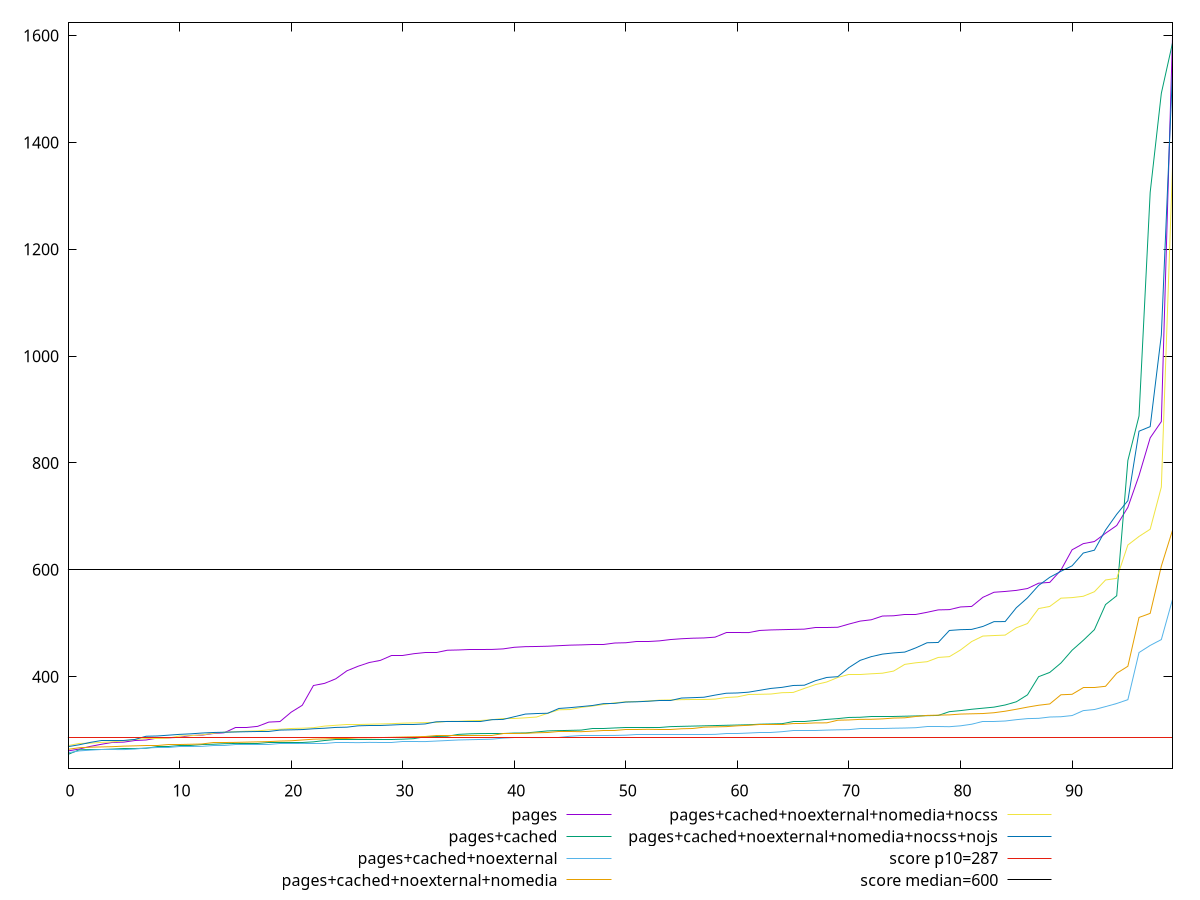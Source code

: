 reset

$pages <<EOF
0 261.0000000000018
1 264.5
2 269.4999999999991
3 273.5
4 277
5 277.5
6 280.4999999999991
7 281.4999999999991
8 285
9 285.5000000000018
10 286.5
11 290.0000000000009
12 290.5
13 293.5
14 295
15 305
16 305
17 307.0000000000009
18 315
19 315.9999999999982
20 333.4999999999991
21 346.5
22 383.5
23 387.5
24 396
25 410.9924999999994
26 419.5
27 426.5
28 430.5
29 440
30 440
31 443
32 444.4999999999991
33 444.4999999999991
34 449.5
35 450
36 450.5
37 450.5
38 451
39 452
40 455
41 456.1905000000015
42 456.5
43 457
44 458
45 459
46 459.5
47 460.5
48 460.5
49 463
50 463.5
51 465.4999999999991
52 465.5
53 467
54 469.5
55 471
56 471.99999999999955
57 472.5
58 474
59 482
60 482
61 482.4999999999991
62 486.49999999999955
63 487.5
64 488
65 488.5
66 489
67 491.99999999999955
68 492
69 492.49999999999955
70 498.5
71 504
72 506.5
73 513.4999999999991
74 514
75 515.5
76 515.5
77 520.4999999999991
78 525
79 525.5
80 530.4999999999995
81 531.5
82 548.5000000000009
83 557.9999999999991
84 559.5
85 561.5
86 565.0000000000005
87 575
88 576.5
89 599.5
90 637.4999999999991
91 649.0000000000005
92 653
93 668.4999999999991
94 682.9999999999991
95 716.9999999999991
96 776.5
97 846.9999999999986
98 877.5
99 1597.9999999999982
EOF

$pagesCached <<EOF
0 254.5
1 263
2 264
3 264
4 264.5
5 265.5
6 265.5
7 266
8 270
9 270
10 270.5
11 270.5
12 273
13 273.5
14 274.5
15 275
16 275.4999999999991
17 275.5
18 276.4999999999982
19 276.4999999999991
20 276.5
21 276.5
22 278
23 280.5
24 282
25 282
26 282
27 282.5
28 282.5
29 282.5000000000018
30 283
31 284
32 287.5
33 288
34 288.5
35 292
36 293
37 293.5
38 294
39 294
40 294.5
41 294.61549999999716
42 296.5
43 298.5000000000018
44 299
45 299.5
46 300
47 303
48 303
49 304
50 304.5
51 304.5
52 304.5
53 304.5
54 306.5
55 307
56 307.5
57 308
58 308.5
59 309
60 309.5
61 310
62 311.0605000000005
63 311.5
64 311.9999999999982
65 315.5
66 315.5
67 318
68 320
69 321.5000000000018
70 323.6660000000029
71 324
72 325
73 325
74 325.5
75 326
76 326.5
77 327
78 327.4350000000004
79 334.5000000000018
80 336.5
81 339.0000000000009
82 341
83 343
84 347
85 353.0000000000009
86 365.9999999999991
87 400.0000000000009
88 408.0000000000018
89 425.5650000000005
90 449.5
91 467.9880000000021
92 488
93 535
94 551.5
95 804.6919999999991
96 888
97 1306.5
98 1492
99 1586.1265
EOF

$pagesCachedNoexternal <<EOF
0 257.5
1 261
2 262.5
3 263
4 263.0000000000009
5 263.5
6 264.5
7 266.5
8 266.9999999999991
9 267
10 269
11 269
12 269.5
13 271
14 271
15 273
16 273.5
17 273.5
18 273.5
19 274.5
20 274.5
21 275
22 275.5
23 275.5
24 276
25 276.0000000000018
26 276.5
27 277
28 277.4999999999991
29 277.5
30 278
31 278.0000000000018
32 278.5000000000018
33 279.5
34 280.5
35 281.5
36 282
37 282.5
38 283
39 285
40 285.4999999999991
41 285.5000000000018
42 286
43 287
44 287.0000000000009
45 288.5
46 289.5
47 289.5
48 289.5000000000009
49 290.02749999999924
50 290.4999999999982
51 290.9999999999991
52 291
53 291
54 291
55 291.5
56 291.5
57 291.5
58 292
59 293
60 293
61 294.5
62 296
63 296.0000000000018
64 297
65 299.4999999999982
66 299.4999999999991
67 299.5
68 300
69 300.5
70 300.84549999999945
71 302.9999999999982
72 303
73 303
74 303.5
75 303.8680000000004
76 304.5000000000009
77 306
78 306
79 306.3609999999999
80 307.9999999999982
81 311
82 316.4999999999991
83 316.5
84 316.9999999999982
85 319.5
86 321.5
87 322
88 324.5
89 325
90 327.228500000002
91 336.4479999999976
92 338.5
93 344
94 349.8059999999996
95 357
96 445.1924999999983
97 458.5
98 469.5
99 544.5
EOF

$pagesCachedNoexternalNomedia <<EOF
0 264
1 267.0000000000018
2 268.0000000000009
3 268.4999999999991
4 269
5 270
6 270.4999999999982
7 271.5
8 271.5
9 273
10 273
11 273.4999999999991
12 273.9999999999982
13 276.5
14 276.5
15 277
16 277.5
17 278.0000000000018
18 278.5
19 279.5
20 280
21 281.5
22 283
23 283.5
24 284
25 284.0000000000018
26 285.5
27 285.59699999999907
28 286
29 286.5
30 287
31 287.5
32 287.9999999999982
33 289
34 289
35 289.5
36 289.5
37 290.5
38 290.5
39 293
40 293
41 293.9999999999991
42 294.9820000000009
43 295.5
44 296.5
45 296.5
46 297
47 298
48 299
49 299
50 300.5
51 300.5
52 301.5
53 302
54 302
55 302.5
56 303
57 305.5
58 306
59 306.5
60 308
61 309
62 310.5
63 310.5
64 310.5
65 312.2439999999999
66 312.5
67 313.5
68 313.54949999999917
69 318.5
70 319
71 320.08500000000004
72 320.22450000000026
73 321
74 322.5
75 323
76 325.5
77 327.5000000000009
78 328
79 328.5
80 330
81 330.5
82 331
83 332.5
84 335.3299999999999
85 339
86 343
87 346.5
88 349
89 366.1225000000004
90 367
91 380.5
92 380.5
93 382
94 406.3894999999993
95 419.5
96 510.9175000000005
97 518.5
98 607
99 673.9999999999991
EOF

$pagesCachedNoexternalNomediaNocss <<EOF
0 271
1 275
2 275.4999999999991
3 277
4 278
5 280.0000000000018
6 282.5
7 284
8 284
9 285.0000000000009
10 289
11 289.4999999999991
12 291
13 294
14 296
15 297
16 298
17 298.5
18 300.5
19 301.5
20 303
21 303.56850000000304
22 304.5
23 307.5
24 309
25 310
26 310
27 311
28 311.5
29 312
30 313
31 313.5
32 313.9999999999982
33 314.5
34 316.35099999999784
35 316.5000000000009
36 317.5
37 318
38 319.5
39 322.5
40 322.5
41 323
42 324.5
43 331.4999999999982
44 338
45 338.5
46 342.5
47 345
48 348
49 351
50 353
51 353.5
52 354.5
53 356
54 356.5
55 357
56 357.5
57 357.5
58 358
59 361
60 362.2069999999994
61 366.64699999999993
62 367
63 367.5
64 370
65 370.5
66 378
67 385.1875
68 390.0000000000018
69 398.56300000000283
70 404
71 404
72 405.39300000000094
73 406.5
74 410.5
75 423
76 426
77 427.9999999999991
78 436
79 437.5
80 450
81 465.7945000000002
82 476
83 477
84 477.8170000000009
85 491.4999999999982
86 499.5
87 527.5
88 531.5
89 546.9599999999991
90 548
91 550.5
92 559
93 581
94 584
95 646.5
96 662.5
97 676
98 755.0000000000009
99 1354.212
EOF

$pagesCachedNoexternalNomediaNocssNojs <<EOF
0 269
1 272.4999999999991
2 277
3 280.5
4 281
5 281
6 282.5
7 288.5
8 289
9 290.5
10 292
11 293
12 294.5
13 295.5
14 296
15 296.5
16 297
17 298
18 298
19 300.0000000000018
20 300.5
21 301
22 302.5000000000009
23 303.5
24 305
25 305.5
26 308
27 308.5
28 308.5
29 309.5
30 311
31 311
32 311.5
33 315.5
34 316.1345000000001
35 317
36 317
37 317
38 319.5
39 320.0000000000018
40 325
41 330
42 331
43 331.5264999999981
44 340.5
45 341.9999999999991
46 344
47 346
48 349.5
49 350
50 352.5000000000018
51 353
52 354
53 354.5
54 354.5
55 359.9999999999991
56 360.72850000000017
57 361.5
58 365.5
59 369
60 369.5
61 371
62 374.5
63 378
64 379.9999999999991
65 383.5
66 384
67 392.5
68 398.4999999999991
69 400
70 417.1045000000013
71 430.4999999999991
72 437.5000000000002
73 442.2460000000001
74 444.5
75 446
76 454.0000000000009
77 463.5
78 463.9999999999991
79 486.5
80 488
81 488.5
82 494
83 503
84 503.1219999999994
85 529
86 547.5
87 570.8064999999997
88 586.0315
89 597.2735
90 607.5
91 631.4030000000005
92 636.7740000000013
93 674.5
94 704
95 729.5
96 859.5
97 868.0715
98 1039.5465000000004
99 1531.8340000000007
EOF

set key outside below
set xrange [0:99]
set yrange [227.63000000000002:1624.869999999998]
set trange [227.63000000000002:1624.869999999998]
set terminal svg size 640, 600 enhanced background rgb 'white'
set output "reprap/total-blocking-time/comparison/sorted/all_raw.svg"

plot $pages title "pages" with line, \
     $pagesCached title "pages+cached" with line, \
     $pagesCachedNoexternal title "pages+cached+noexternal" with line, \
     $pagesCachedNoexternalNomedia title "pages+cached+noexternal+nomedia" with line, \
     $pagesCachedNoexternalNomediaNocss title "pages+cached+noexternal+nomedia+nocss" with line, \
     $pagesCachedNoexternalNomediaNocssNojs title "pages+cached+noexternal+nomedia+nocss+nojs" with line, \
     287 title "score p10=287", \
     600 title "score median=600"

reset
